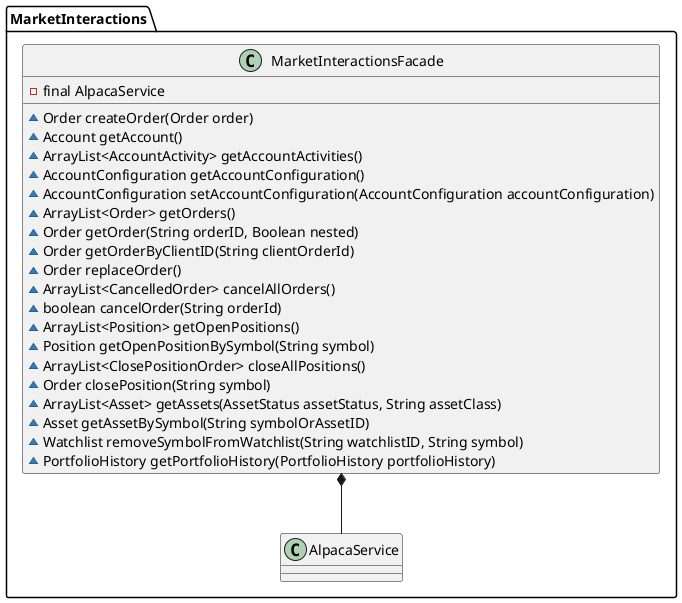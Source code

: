 @startuml

package MarketInteractions {
    class MarketInteractionsFacade {
        -final AlpacaService

        ~Order createOrder(Order order)
        ~Account getAccount()
        ~ArrayList<AccountActivity> getAccountActivities()
        ~AccountConfiguration getAccountConfiguration()
        ~AccountConfiguration setAccountConfiguration(AccountConfiguration accountConfiguration)
        ~ArrayList<Order> getOrders()
        ~Order getOrder(String orderID, Boolean nested)
        ~Order getOrderByClientID(String clientOrderId)
        ~Order replaceOrder()
        ~ArrayList<CancelledOrder> cancelAllOrders()
        ~boolean cancelOrder(String orderId)
        ~ArrayList<Position> getOpenPositions()
        ~Position getOpenPositionBySymbol(String symbol)
        ~ArrayList<ClosePositionOrder> closeAllPositions()
        ~Order closePosition(String symbol)
        ~ArrayList<Asset> getAssets(AssetStatus assetStatus, String assetClass)
        ~Asset getAssetBySymbol(String symbolOrAssetID)
        ~Watchlist removeSymbolFromWatchlist(String watchlistID, String symbol)
        ~PortfolioHistory getPortfolioHistory(PortfolioHistory portfolioHistory)
    }

    class AlpacaService {

    }

}

MarketInteractionsFacade *-- AlpacaService

@enduml